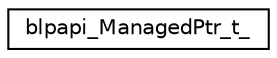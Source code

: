 digraph "Graphical Class Hierarchy"
{
  edge [fontname="Helvetica",fontsize="10",labelfontname="Helvetica",labelfontsize="10"];
  node [fontname="Helvetica",fontsize="10",shape=record];
  rankdir="LR";
  Node1 [label="blpapi_ManagedPtr_t_",height=0.2,width=0.4,color="black", fillcolor="white", style="filled",URL="$structblpapi___managed_ptr__t__.html"];
}

